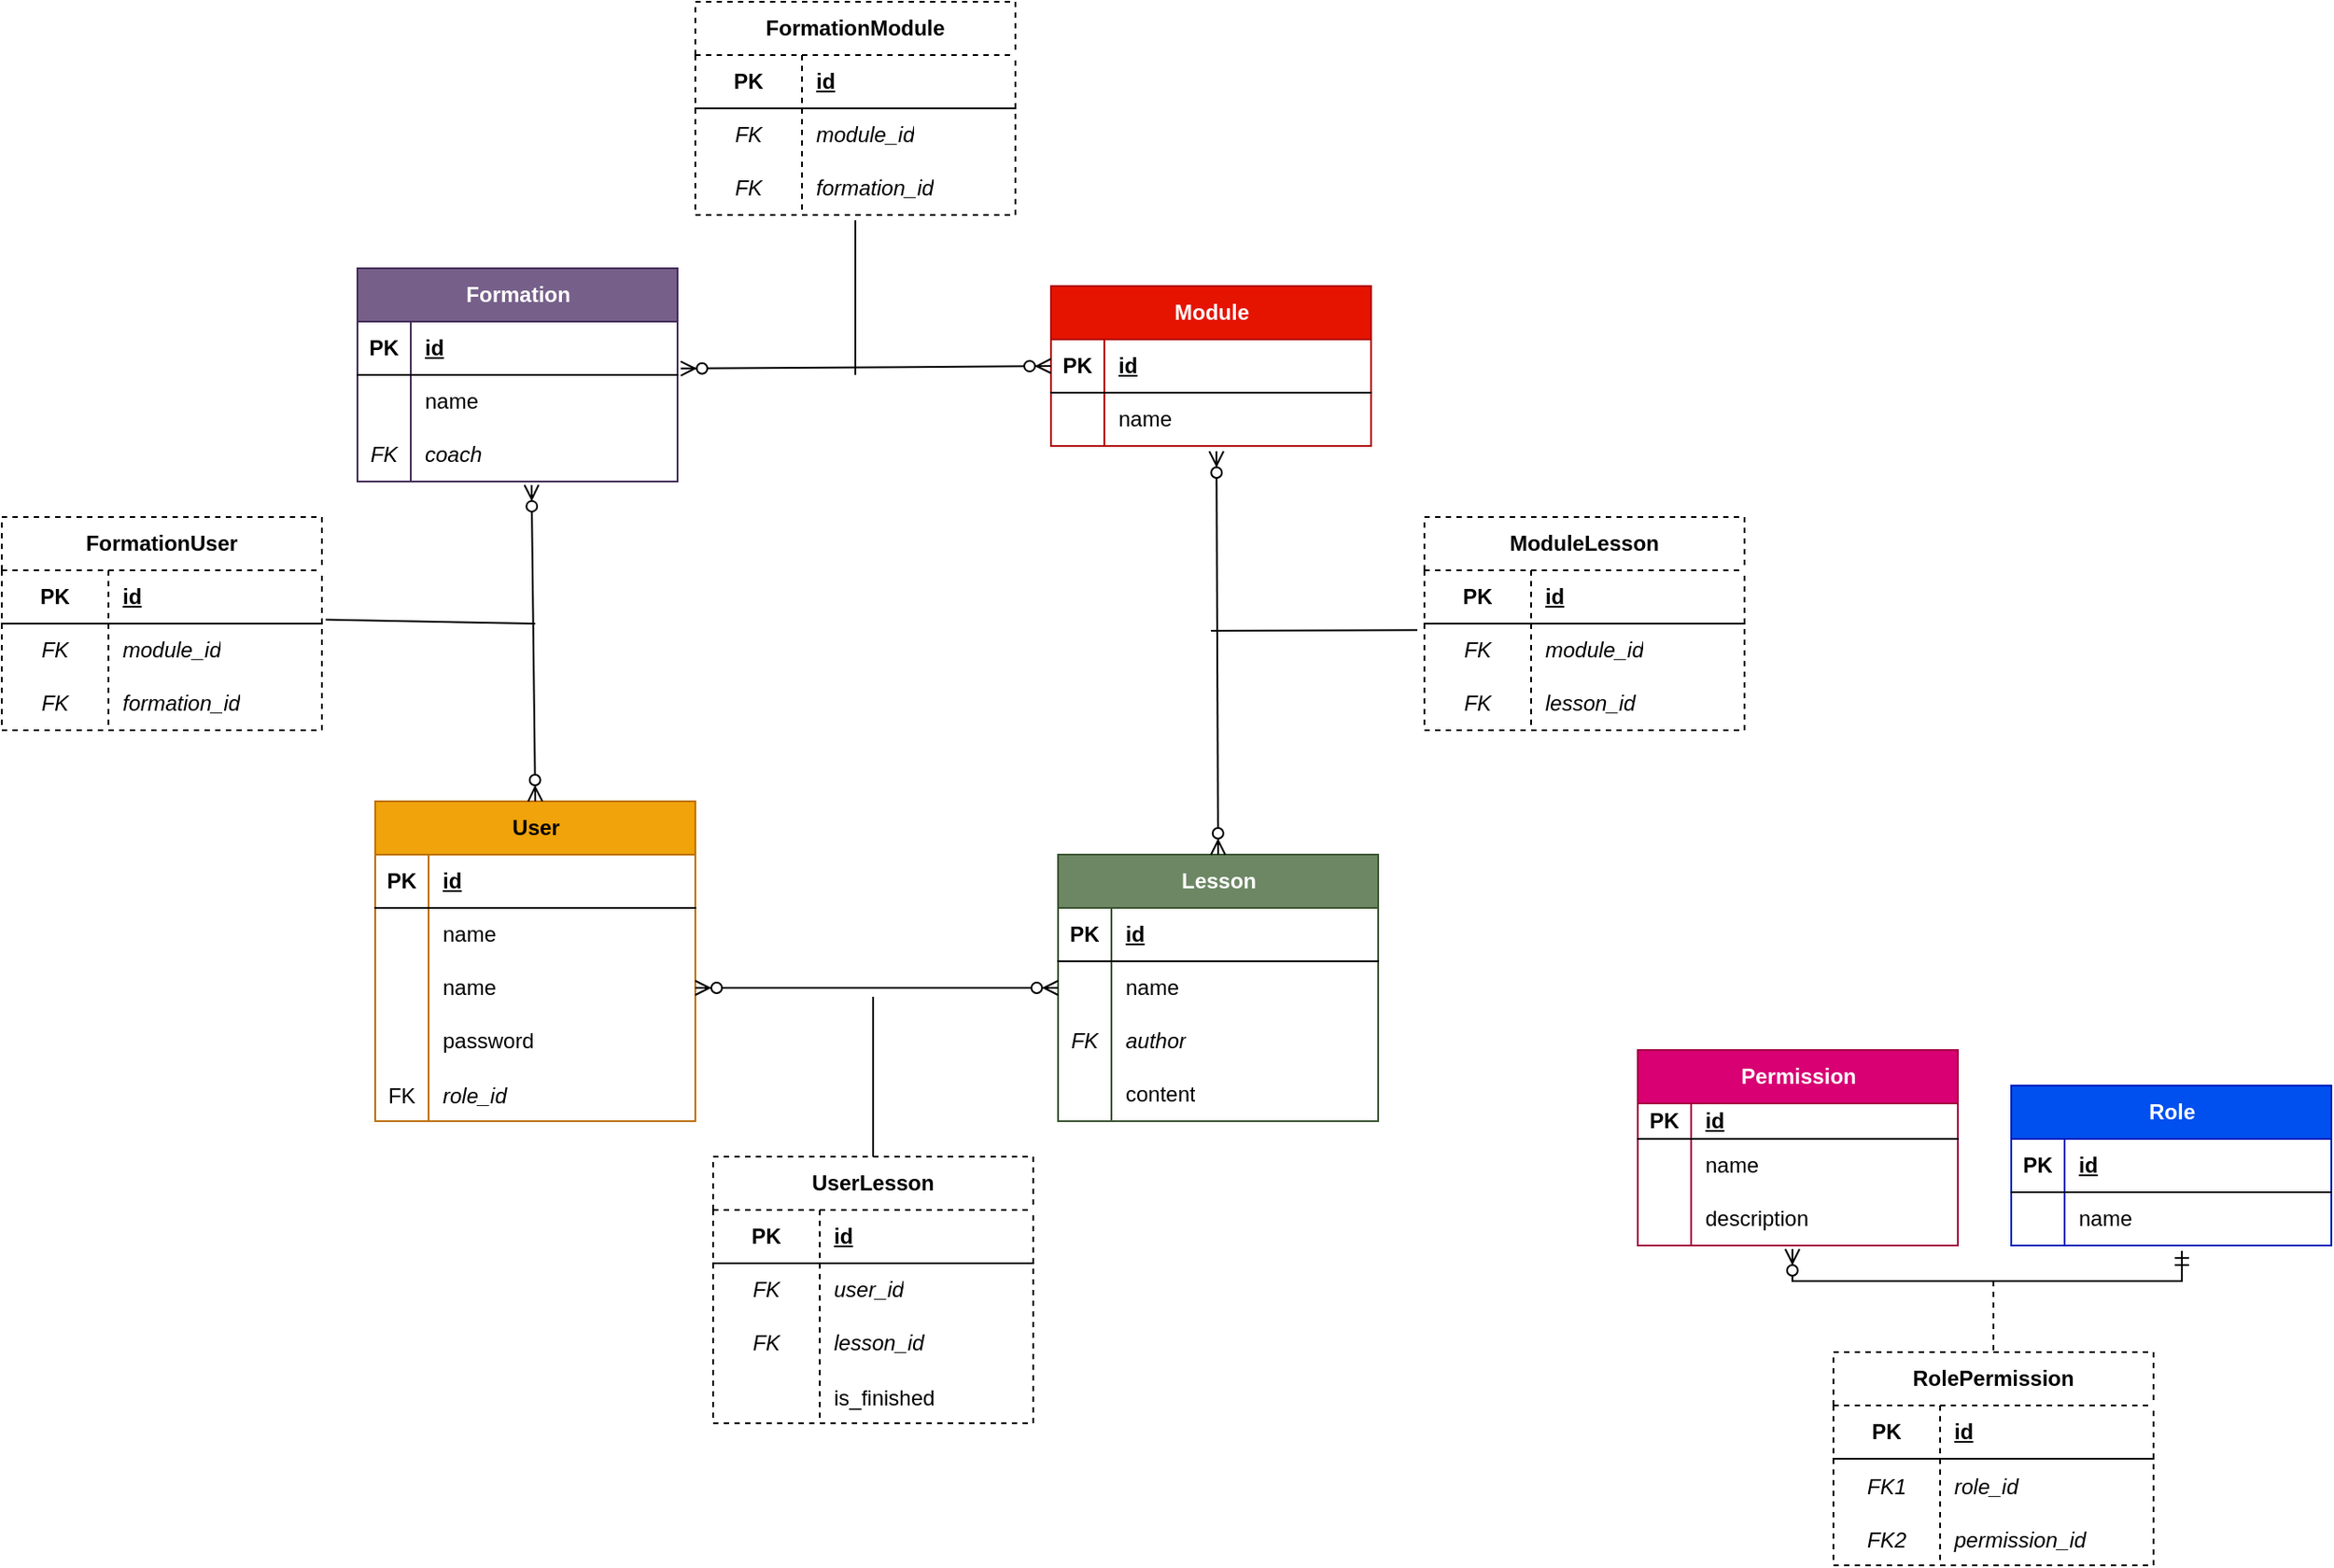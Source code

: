 <mxfile version="21.3.8" type="device">
  <diagram name="Page-1" id="-Mn5NI_oj-N9KPvQMoYc">
    <mxGraphModel dx="2084" dy="1815" grid="1" gridSize="10" guides="1" tooltips="1" connect="1" arrows="1" fold="1" page="1" pageScale="1" pageWidth="827" pageHeight="1169" math="0" shadow="0">
      <root>
        <mxCell id="0" />
        <mxCell id="1" parent="0" />
        <mxCell id="mLdJSYzuoMDJi5uCVays-27" value="Formation" style="shape=table;startSize=30;container=1;collapsible=1;childLayout=tableLayout;fixedRows=1;rowLines=0;fontStyle=1;align=center;resizeLast=1;html=1;labelBackgroundColor=none;fillColor=#76608a;strokeColor=#432D57;fontColor=#ffffff;" parent="1" vertex="1">
          <mxGeometry x="-160" y="-300" width="180" height="120" as="geometry" />
        </mxCell>
        <mxCell id="mLdJSYzuoMDJi5uCVays-28" value="" style="shape=tableRow;horizontal=0;startSize=0;swimlaneHead=0;swimlaneBody=0;fillColor=none;collapsible=0;dropTarget=0;points=[[0,0.5],[1,0.5]];portConstraint=eastwest;top=0;left=0;right=0;bottom=1;labelBackgroundColor=none;" parent="mLdJSYzuoMDJi5uCVays-27" vertex="1">
          <mxGeometry y="30" width="180" height="30" as="geometry" />
        </mxCell>
        <mxCell id="mLdJSYzuoMDJi5uCVays-29" value="PK" style="shape=partialRectangle;connectable=0;fillColor=none;top=0;left=0;bottom=0;right=0;fontStyle=1;overflow=hidden;whiteSpace=wrap;html=1;labelBackgroundColor=none;" parent="mLdJSYzuoMDJi5uCVays-28" vertex="1">
          <mxGeometry width="30" height="30" as="geometry">
            <mxRectangle width="30" height="30" as="alternateBounds" />
          </mxGeometry>
        </mxCell>
        <mxCell id="mLdJSYzuoMDJi5uCVays-30" value="id" style="shape=partialRectangle;connectable=0;fillColor=none;top=0;left=0;bottom=0;right=0;align=left;spacingLeft=6;fontStyle=5;overflow=hidden;whiteSpace=wrap;html=1;labelBackgroundColor=none;" parent="mLdJSYzuoMDJi5uCVays-28" vertex="1">
          <mxGeometry x="30" width="150" height="30" as="geometry">
            <mxRectangle width="150" height="30" as="alternateBounds" />
          </mxGeometry>
        </mxCell>
        <mxCell id="mLdJSYzuoMDJi5uCVays-31" value="" style="shape=tableRow;horizontal=0;startSize=0;swimlaneHead=0;swimlaneBody=0;fillColor=none;collapsible=0;dropTarget=0;points=[[0,0.5],[1,0.5]];portConstraint=eastwest;top=0;left=0;right=0;bottom=0;labelBackgroundColor=none;" parent="mLdJSYzuoMDJi5uCVays-27" vertex="1">
          <mxGeometry y="60" width="180" height="30" as="geometry" />
        </mxCell>
        <mxCell id="mLdJSYzuoMDJi5uCVays-32" value="" style="shape=partialRectangle;connectable=0;fillColor=none;top=0;left=0;bottom=0;right=0;editable=1;overflow=hidden;whiteSpace=wrap;html=1;labelBackgroundColor=none;" parent="mLdJSYzuoMDJi5uCVays-31" vertex="1">
          <mxGeometry width="30" height="30" as="geometry">
            <mxRectangle width="30" height="30" as="alternateBounds" />
          </mxGeometry>
        </mxCell>
        <mxCell id="mLdJSYzuoMDJi5uCVays-33" value="name" style="shape=partialRectangle;connectable=0;fillColor=none;top=0;left=0;bottom=0;right=0;align=left;spacingLeft=6;overflow=hidden;whiteSpace=wrap;html=1;labelBackgroundColor=none;" parent="mLdJSYzuoMDJi5uCVays-31" vertex="1">
          <mxGeometry x="30" width="150" height="30" as="geometry">
            <mxRectangle width="150" height="30" as="alternateBounds" />
          </mxGeometry>
        </mxCell>
        <mxCell id="mLdJSYzuoMDJi5uCVays-34" value="" style="shape=tableRow;horizontal=0;startSize=0;swimlaneHead=0;swimlaneBody=0;fillColor=none;collapsible=0;dropTarget=0;points=[[0,0.5],[1,0.5]];portConstraint=eastwest;top=0;left=0;right=0;bottom=0;labelBackgroundColor=none;" parent="mLdJSYzuoMDJi5uCVays-27" vertex="1">
          <mxGeometry y="90" width="180" height="30" as="geometry" />
        </mxCell>
        <mxCell id="mLdJSYzuoMDJi5uCVays-35" value="&lt;i&gt;FK&lt;/i&gt;" style="shape=partialRectangle;connectable=0;fillColor=none;top=0;left=0;bottom=0;right=0;editable=1;overflow=hidden;whiteSpace=wrap;html=1;labelBackgroundColor=none;" parent="mLdJSYzuoMDJi5uCVays-34" vertex="1">
          <mxGeometry width="30" height="30" as="geometry">
            <mxRectangle width="30" height="30" as="alternateBounds" />
          </mxGeometry>
        </mxCell>
        <mxCell id="mLdJSYzuoMDJi5uCVays-36" value="&lt;i&gt;coach&lt;/i&gt;" style="shape=partialRectangle;connectable=0;fillColor=none;top=0;left=0;bottom=0;right=0;align=left;spacingLeft=6;overflow=hidden;whiteSpace=wrap;html=1;labelBackgroundColor=none;" parent="mLdJSYzuoMDJi5uCVays-34" vertex="1">
          <mxGeometry x="30" width="150" height="30" as="geometry">
            <mxRectangle width="150" height="30" as="alternateBounds" />
          </mxGeometry>
        </mxCell>
        <mxCell id="mLdJSYzuoMDJi5uCVays-66" value="" style="shape=table;startSize=0;container=1;collapsible=1;childLayout=tableLayout;fixedRows=1;rowLines=0;fontStyle=0;align=center;resizeLast=1;strokeColor=none;fillColor=none;collapsible=0;whiteSpace=wrap;html=1;labelBackgroundColor=none;" parent="1" vertex="1">
          <mxGeometry x="100" y="270" width="180" height="30" as="geometry" />
        </mxCell>
        <mxCell id="mLdJSYzuoMDJi5uCVays-67" value="" style="shape=tableRow;horizontal=0;startSize=0;swimlaneHead=0;swimlaneBody=0;fillColor=none;collapsible=0;dropTarget=0;points=[[0,0.5],[1,0.5]];portConstraint=eastwest;top=0;left=0;right=0;bottom=0;labelBackgroundColor=none;" parent="mLdJSYzuoMDJi5uCVays-66" vertex="1">
          <mxGeometry width="180" height="30" as="geometry" />
        </mxCell>
        <mxCell id="mLdJSYzuoMDJi5uCVays-68" value="" style="shape=partialRectangle;connectable=0;fillColor=none;top=0;left=0;bottom=0;right=0;editable=1;overflow=hidden;labelBackgroundColor=none;" parent="mLdJSYzuoMDJi5uCVays-67" vertex="1">
          <mxGeometry width="30" height="30" as="geometry">
            <mxRectangle width="30" height="30" as="alternateBounds" />
          </mxGeometry>
        </mxCell>
        <mxCell id="mLdJSYzuoMDJi5uCVays-69" value="" style="shape=partialRectangle;connectable=0;fillColor=none;top=0;left=0;bottom=0;right=0;align=left;spacingLeft=6;overflow=hidden;labelBackgroundColor=none;" parent="mLdJSYzuoMDJi5uCVays-67" vertex="1">
          <mxGeometry x="30" width="150" height="30" as="geometry">
            <mxRectangle width="150" height="30" as="alternateBounds" />
          </mxGeometry>
        </mxCell>
        <mxCell id="mLdJSYzuoMDJi5uCVays-75" value="Module" style="shape=table;startSize=30;container=1;collapsible=1;childLayout=tableLayout;fixedRows=1;rowLines=0;fontStyle=1;align=center;resizeLast=1;html=1;labelBackgroundColor=none;fillColor=#e51400;strokeColor=#B20000;fontColor=#ffffff;" parent="1" vertex="1">
          <mxGeometry x="230" y="-290" width="180" height="90" as="geometry" />
        </mxCell>
        <mxCell id="mLdJSYzuoMDJi5uCVays-76" value="" style="shape=tableRow;horizontal=0;startSize=0;swimlaneHead=0;swimlaneBody=0;fillColor=none;collapsible=0;dropTarget=0;points=[[0,0.5],[1,0.5]];portConstraint=eastwest;top=0;left=0;right=0;bottom=1;labelBackgroundColor=none;" parent="mLdJSYzuoMDJi5uCVays-75" vertex="1">
          <mxGeometry y="30" width="180" height="30" as="geometry" />
        </mxCell>
        <mxCell id="mLdJSYzuoMDJi5uCVays-77" value="PK" style="shape=partialRectangle;connectable=0;fillColor=none;top=0;left=0;bottom=0;right=0;fontStyle=1;overflow=hidden;whiteSpace=wrap;html=1;labelBackgroundColor=none;" parent="mLdJSYzuoMDJi5uCVays-76" vertex="1">
          <mxGeometry width="30" height="30" as="geometry">
            <mxRectangle width="30" height="30" as="alternateBounds" />
          </mxGeometry>
        </mxCell>
        <mxCell id="mLdJSYzuoMDJi5uCVays-78" value="id" style="shape=partialRectangle;connectable=0;fillColor=none;top=0;left=0;bottom=0;right=0;align=left;spacingLeft=6;fontStyle=5;overflow=hidden;whiteSpace=wrap;html=1;labelBackgroundColor=none;" parent="mLdJSYzuoMDJi5uCVays-76" vertex="1">
          <mxGeometry x="30" width="150" height="30" as="geometry">
            <mxRectangle width="150" height="30" as="alternateBounds" />
          </mxGeometry>
        </mxCell>
        <mxCell id="mLdJSYzuoMDJi5uCVays-79" value="" style="shape=tableRow;horizontal=0;startSize=0;swimlaneHead=0;swimlaneBody=0;fillColor=none;collapsible=0;dropTarget=0;points=[[0,0.5],[1,0.5]];portConstraint=eastwest;top=0;left=0;right=0;bottom=0;labelBackgroundColor=none;" parent="mLdJSYzuoMDJi5uCVays-75" vertex="1">
          <mxGeometry y="60" width="180" height="30" as="geometry" />
        </mxCell>
        <mxCell id="mLdJSYzuoMDJi5uCVays-80" value="" style="shape=partialRectangle;connectable=0;fillColor=none;top=0;left=0;bottom=0;right=0;editable=1;overflow=hidden;whiteSpace=wrap;html=1;labelBackgroundColor=none;" parent="mLdJSYzuoMDJi5uCVays-79" vertex="1">
          <mxGeometry width="30" height="30" as="geometry">
            <mxRectangle width="30" height="30" as="alternateBounds" />
          </mxGeometry>
        </mxCell>
        <mxCell id="mLdJSYzuoMDJi5uCVays-81" value="name" style="shape=partialRectangle;connectable=0;fillColor=none;top=0;left=0;bottom=0;right=0;align=left;spacingLeft=6;overflow=hidden;whiteSpace=wrap;html=1;labelBackgroundColor=none;" parent="mLdJSYzuoMDJi5uCVays-79" vertex="1">
          <mxGeometry x="30" width="150" height="30" as="geometry">
            <mxRectangle width="150" height="30" as="alternateBounds" />
          </mxGeometry>
        </mxCell>
        <mxCell id="mLdJSYzuoMDJi5uCVays-88" value="Lesson" style="shape=table;startSize=30;container=1;collapsible=1;childLayout=tableLayout;fixedRows=1;rowLines=0;fontStyle=1;align=center;resizeLast=1;html=1;labelBackgroundColor=none;fillColor=#6d8764;strokeColor=#3A5431;fontColor=#ffffff;" parent="1" vertex="1">
          <mxGeometry x="234" y="30" width="180" height="150" as="geometry" />
        </mxCell>
        <mxCell id="mLdJSYzuoMDJi5uCVays-89" value="" style="shape=tableRow;horizontal=0;startSize=0;swimlaneHead=0;swimlaneBody=0;fillColor=none;collapsible=0;dropTarget=0;points=[[0,0.5],[1,0.5]];portConstraint=eastwest;top=0;left=0;right=0;bottom=1;labelBackgroundColor=none;" parent="mLdJSYzuoMDJi5uCVays-88" vertex="1">
          <mxGeometry y="30" width="180" height="30" as="geometry" />
        </mxCell>
        <mxCell id="mLdJSYzuoMDJi5uCVays-90" value="PK" style="shape=partialRectangle;connectable=0;fillColor=none;top=0;left=0;bottom=0;right=0;fontStyle=1;overflow=hidden;whiteSpace=wrap;html=1;labelBackgroundColor=none;" parent="mLdJSYzuoMDJi5uCVays-89" vertex="1">
          <mxGeometry width="30" height="30" as="geometry">
            <mxRectangle width="30" height="30" as="alternateBounds" />
          </mxGeometry>
        </mxCell>
        <mxCell id="mLdJSYzuoMDJi5uCVays-91" value="id" style="shape=partialRectangle;connectable=0;fillColor=none;top=0;left=0;bottom=0;right=0;align=left;spacingLeft=6;fontStyle=5;overflow=hidden;whiteSpace=wrap;html=1;labelBackgroundColor=none;" parent="mLdJSYzuoMDJi5uCVays-89" vertex="1">
          <mxGeometry x="30" width="150" height="30" as="geometry">
            <mxRectangle width="150" height="30" as="alternateBounds" />
          </mxGeometry>
        </mxCell>
        <mxCell id="mLdJSYzuoMDJi5uCVays-92" value="" style="shape=tableRow;horizontal=0;startSize=0;swimlaneHead=0;swimlaneBody=0;fillColor=none;collapsible=0;dropTarget=0;points=[[0,0.5],[1,0.5]];portConstraint=eastwest;top=0;left=0;right=0;bottom=0;labelBackgroundColor=none;" parent="mLdJSYzuoMDJi5uCVays-88" vertex="1">
          <mxGeometry y="60" width="180" height="30" as="geometry" />
        </mxCell>
        <mxCell id="mLdJSYzuoMDJi5uCVays-93" value="" style="shape=partialRectangle;connectable=0;fillColor=none;top=0;left=0;bottom=0;right=0;editable=1;overflow=hidden;whiteSpace=wrap;html=1;labelBackgroundColor=none;" parent="mLdJSYzuoMDJi5uCVays-92" vertex="1">
          <mxGeometry width="30" height="30" as="geometry">
            <mxRectangle width="30" height="30" as="alternateBounds" />
          </mxGeometry>
        </mxCell>
        <mxCell id="mLdJSYzuoMDJi5uCVays-94" value="name" style="shape=partialRectangle;connectable=0;fillColor=none;top=0;left=0;bottom=0;right=0;align=left;spacingLeft=6;overflow=hidden;whiteSpace=wrap;html=1;labelBackgroundColor=none;" parent="mLdJSYzuoMDJi5uCVays-92" vertex="1">
          <mxGeometry x="30" width="150" height="30" as="geometry">
            <mxRectangle width="150" height="30" as="alternateBounds" />
          </mxGeometry>
        </mxCell>
        <mxCell id="mLdJSYzuoMDJi5uCVays-95" value="" style="shape=tableRow;horizontal=0;startSize=0;swimlaneHead=0;swimlaneBody=0;fillColor=none;collapsible=0;dropTarget=0;points=[[0,0.5],[1,0.5]];portConstraint=eastwest;top=0;left=0;right=0;bottom=0;labelBackgroundColor=none;" parent="mLdJSYzuoMDJi5uCVays-88" vertex="1">
          <mxGeometry y="90" width="180" height="30" as="geometry" />
        </mxCell>
        <mxCell id="mLdJSYzuoMDJi5uCVays-96" value="&lt;i&gt;FK&lt;/i&gt;" style="shape=partialRectangle;connectable=0;fillColor=none;top=0;left=0;bottom=0;right=0;editable=1;overflow=hidden;whiteSpace=wrap;html=1;labelBackgroundColor=none;" parent="mLdJSYzuoMDJi5uCVays-95" vertex="1">
          <mxGeometry width="30" height="30" as="geometry">
            <mxRectangle width="30" height="30" as="alternateBounds" />
          </mxGeometry>
        </mxCell>
        <mxCell id="mLdJSYzuoMDJi5uCVays-97" value="&lt;i&gt;author&lt;/i&gt;" style="shape=partialRectangle;connectable=0;fillColor=none;top=0;left=0;bottom=0;right=0;align=left;spacingLeft=6;overflow=hidden;whiteSpace=wrap;html=1;labelBackgroundColor=none;" parent="mLdJSYzuoMDJi5uCVays-95" vertex="1">
          <mxGeometry x="30" width="150" height="30" as="geometry">
            <mxRectangle width="150" height="30" as="alternateBounds" />
          </mxGeometry>
        </mxCell>
        <mxCell id="mLdJSYzuoMDJi5uCVays-98" value="" style="shape=tableRow;horizontal=0;startSize=0;swimlaneHead=0;swimlaneBody=0;fillColor=none;collapsible=0;dropTarget=0;points=[[0,0.5],[1,0.5]];portConstraint=eastwest;top=0;left=0;right=0;bottom=0;labelBackgroundColor=none;" parent="mLdJSYzuoMDJi5uCVays-88" vertex="1">
          <mxGeometry y="120" width="180" height="30" as="geometry" />
        </mxCell>
        <mxCell id="mLdJSYzuoMDJi5uCVays-99" value="" style="shape=partialRectangle;connectable=0;fillColor=none;top=0;left=0;bottom=0;right=0;editable=1;overflow=hidden;whiteSpace=wrap;html=1;labelBackgroundColor=none;" parent="mLdJSYzuoMDJi5uCVays-98" vertex="1">
          <mxGeometry width="30" height="30" as="geometry">
            <mxRectangle width="30" height="30" as="alternateBounds" />
          </mxGeometry>
        </mxCell>
        <mxCell id="mLdJSYzuoMDJi5uCVays-100" value="content" style="shape=partialRectangle;connectable=0;fillColor=none;top=0;left=0;bottom=0;right=0;align=left;spacingLeft=6;overflow=hidden;whiteSpace=wrap;html=1;labelBackgroundColor=none;" parent="mLdJSYzuoMDJi5uCVays-98" vertex="1">
          <mxGeometry x="30" width="150" height="30" as="geometry">
            <mxRectangle width="150" height="30" as="alternateBounds" />
          </mxGeometry>
        </mxCell>
        <mxCell id="mLdJSYzuoMDJi5uCVays-101" value="User" style="shape=table;startSize=30;container=1;collapsible=1;childLayout=tableLayout;fixedRows=1;rowLines=0;fontStyle=1;align=center;resizeLast=1;html=1;labelBackgroundColor=none;fillColor=#f0a30a;fontColor=#000000;strokeColor=#BD7000;" parent="1" vertex="1">
          <mxGeometry x="-150" width="180" height="180" as="geometry" />
        </mxCell>
        <mxCell id="mLdJSYzuoMDJi5uCVays-102" value="" style="shape=tableRow;horizontal=0;startSize=0;swimlaneHead=0;swimlaneBody=0;fillColor=none;collapsible=0;dropTarget=0;points=[[0,0.5],[1,0.5]];portConstraint=eastwest;top=0;left=0;right=0;bottom=1;labelBackgroundColor=none;" parent="mLdJSYzuoMDJi5uCVays-101" vertex="1">
          <mxGeometry y="30" width="180" height="30" as="geometry" />
        </mxCell>
        <mxCell id="mLdJSYzuoMDJi5uCVays-103" value="PK" style="shape=partialRectangle;connectable=0;fillColor=none;top=0;left=0;bottom=0;right=0;fontStyle=1;overflow=hidden;whiteSpace=wrap;html=1;labelBackgroundColor=none;" parent="mLdJSYzuoMDJi5uCVays-102" vertex="1">
          <mxGeometry width="30" height="30" as="geometry">
            <mxRectangle width="30" height="30" as="alternateBounds" />
          </mxGeometry>
        </mxCell>
        <mxCell id="mLdJSYzuoMDJi5uCVays-104" value="id" style="shape=partialRectangle;connectable=0;fillColor=none;top=0;left=0;bottom=0;right=0;align=left;spacingLeft=6;fontStyle=5;overflow=hidden;whiteSpace=wrap;html=1;labelBackgroundColor=none;" parent="mLdJSYzuoMDJi5uCVays-102" vertex="1">
          <mxGeometry x="30" width="150" height="30" as="geometry">
            <mxRectangle width="150" height="30" as="alternateBounds" />
          </mxGeometry>
        </mxCell>
        <mxCell id="mLdJSYzuoMDJi5uCVays-213" value="" style="shape=tableRow;horizontal=0;startSize=0;swimlaneHead=0;swimlaneBody=0;fillColor=none;collapsible=0;dropTarget=0;points=[[0,0.5],[1,0.5]];portConstraint=eastwest;top=0;left=0;right=0;bottom=0;labelBackgroundColor=none;" parent="mLdJSYzuoMDJi5uCVays-101" vertex="1">
          <mxGeometry y="60" width="180" height="30" as="geometry" />
        </mxCell>
        <mxCell id="mLdJSYzuoMDJi5uCVays-214" value="" style="shape=partialRectangle;connectable=0;fillColor=none;top=0;left=0;bottom=0;right=0;editable=1;overflow=hidden;whiteSpace=wrap;html=1;labelBackgroundColor=none;" parent="mLdJSYzuoMDJi5uCVays-213" vertex="1">
          <mxGeometry width="30" height="30" as="geometry">
            <mxRectangle width="30" height="30" as="alternateBounds" />
          </mxGeometry>
        </mxCell>
        <mxCell id="mLdJSYzuoMDJi5uCVays-215" value="name" style="shape=partialRectangle;connectable=0;fillColor=none;top=0;left=0;bottom=0;right=0;align=left;spacingLeft=6;overflow=hidden;whiteSpace=wrap;html=1;labelBackgroundColor=none;" parent="mLdJSYzuoMDJi5uCVays-213" vertex="1">
          <mxGeometry x="30" width="150" height="30" as="geometry">
            <mxRectangle width="150" height="30" as="alternateBounds" />
          </mxGeometry>
        </mxCell>
        <mxCell id="mLdJSYzuoMDJi5uCVays-105" value="" style="shape=tableRow;horizontal=0;startSize=0;swimlaneHead=0;swimlaneBody=0;fillColor=none;collapsible=0;dropTarget=0;points=[[0,0.5],[1,0.5]];portConstraint=eastwest;top=0;left=0;right=0;bottom=0;labelBackgroundColor=none;" parent="mLdJSYzuoMDJi5uCVays-101" vertex="1">
          <mxGeometry y="90" width="180" height="30" as="geometry" />
        </mxCell>
        <mxCell id="mLdJSYzuoMDJi5uCVays-106" value="" style="shape=partialRectangle;connectable=0;fillColor=none;top=0;left=0;bottom=0;right=0;editable=1;overflow=hidden;whiteSpace=wrap;html=1;labelBackgroundColor=none;" parent="mLdJSYzuoMDJi5uCVays-105" vertex="1">
          <mxGeometry width="30" height="30" as="geometry">
            <mxRectangle width="30" height="30" as="alternateBounds" />
          </mxGeometry>
        </mxCell>
        <mxCell id="mLdJSYzuoMDJi5uCVays-107" value="name" style="shape=partialRectangle;connectable=0;fillColor=none;top=0;left=0;bottom=0;right=0;align=left;spacingLeft=6;overflow=hidden;whiteSpace=wrap;html=1;labelBackgroundColor=none;" parent="mLdJSYzuoMDJi5uCVays-105" vertex="1">
          <mxGeometry x="30" width="150" height="30" as="geometry">
            <mxRectangle width="150" height="30" as="alternateBounds" />
          </mxGeometry>
        </mxCell>
        <mxCell id="mLdJSYzuoMDJi5uCVays-108" value="" style="shape=tableRow;horizontal=0;startSize=0;swimlaneHead=0;swimlaneBody=0;fillColor=none;collapsible=0;dropTarget=0;points=[[0,0.5],[1,0.5]];portConstraint=eastwest;top=0;left=0;right=0;bottom=0;labelBackgroundColor=none;" parent="mLdJSYzuoMDJi5uCVays-101" vertex="1">
          <mxGeometry y="120" width="180" height="30" as="geometry" />
        </mxCell>
        <mxCell id="mLdJSYzuoMDJi5uCVays-109" value="" style="shape=partialRectangle;connectable=0;fillColor=none;top=0;left=0;bottom=0;right=0;editable=1;overflow=hidden;whiteSpace=wrap;html=1;labelBackgroundColor=none;" parent="mLdJSYzuoMDJi5uCVays-108" vertex="1">
          <mxGeometry width="30" height="30" as="geometry">
            <mxRectangle width="30" height="30" as="alternateBounds" />
          </mxGeometry>
        </mxCell>
        <mxCell id="mLdJSYzuoMDJi5uCVays-110" value="password" style="shape=partialRectangle;connectable=0;fillColor=none;top=0;left=0;bottom=0;right=0;align=left;spacingLeft=6;overflow=hidden;whiteSpace=wrap;html=1;labelBackgroundColor=none;" parent="mLdJSYzuoMDJi5uCVays-108" vertex="1">
          <mxGeometry x="30" width="150" height="30" as="geometry">
            <mxRectangle width="150" height="30" as="alternateBounds" />
          </mxGeometry>
        </mxCell>
        <mxCell id="mLdJSYzuoMDJi5uCVays-114" value="" style="shape=tableRow;horizontal=0;startSize=0;swimlaneHead=0;swimlaneBody=0;fillColor=none;collapsible=0;dropTarget=0;points=[[0,0.5],[1,0.5]];portConstraint=eastwest;top=0;left=0;right=0;bottom=0;labelBackgroundColor=none;" parent="mLdJSYzuoMDJi5uCVays-101" vertex="1">
          <mxGeometry y="150" width="180" height="30" as="geometry" />
        </mxCell>
        <mxCell id="mLdJSYzuoMDJi5uCVays-115" value="FK" style="shape=partialRectangle;connectable=0;fillColor=none;top=0;left=0;bottom=0;right=0;editable=1;overflow=hidden;labelBackgroundColor=none;" parent="mLdJSYzuoMDJi5uCVays-114" vertex="1">
          <mxGeometry width="30" height="30" as="geometry">
            <mxRectangle width="30" height="30" as="alternateBounds" />
          </mxGeometry>
        </mxCell>
        <mxCell id="mLdJSYzuoMDJi5uCVays-116" value="role_id" style="shape=partialRectangle;connectable=0;fillColor=none;top=0;left=0;bottom=0;right=0;align=left;spacingLeft=6;overflow=hidden;fontStyle=2;labelBackgroundColor=none;" parent="mLdJSYzuoMDJi5uCVays-114" vertex="1">
          <mxGeometry x="30" width="150" height="30" as="geometry">
            <mxRectangle width="150" height="30" as="alternateBounds" />
          </mxGeometry>
        </mxCell>
        <mxCell id="_T42qyq0EAZV9GLCf-Pj-48" value="FormationModule" style="shape=table;startSize=30;container=1;collapsible=1;childLayout=tableLayout;fixedRows=1;rowLines=0;fontStyle=1;align=center;resizeLast=1;html=1;whiteSpace=wrap;dashed=1;" parent="1" vertex="1">
          <mxGeometry x="30" y="-450" width="180" height="120" as="geometry" />
        </mxCell>
        <mxCell id="_T42qyq0EAZV9GLCf-Pj-52" value="" style="shape=tableRow;horizontal=0;startSize=0;swimlaneHead=0;swimlaneBody=0;fillColor=none;collapsible=0;dropTarget=0;points=[[0,0.5],[1,0.5]];portConstraint=eastwest;top=0;left=0;right=0;bottom=1;html=1;" parent="_T42qyq0EAZV9GLCf-Pj-48" vertex="1">
          <mxGeometry y="30" width="180" height="30" as="geometry" />
        </mxCell>
        <mxCell id="_T42qyq0EAZV9GLCf-Pj-53" value="PK" style="shape=partialRectangle;connectable=0;fillColor=none;top=0;left=0;bottom=0;right=0;fontStyle=1;overflow=hidden;html=1;whiteSpace=wrap;" parent="_T42qyq0EAZV9GLCf-Pj-52" vertex="1">
          <mxGeometry width="60" height="30" as="geometry">
            <mxRectangle width="60" height="30" as="alternateBounds" />
          </mxGeometry>
        </mxCell>
        <mxCell id="_T42qyq0EAZV9GLCf-Pj-54" value="id" style="shape=partialRectangle;connectable=0;fillColor=none;top=0;left=0;bottom=0;right=0;align=left;spacingLeft=6;fontStyle=5;overflow=hidden;html=1;whiteSpace=wrap;" parent="_T42qyq0EAZV9GLCf-Pj-52" vertex="1">
          <mxGeometry x="60" width="120" height="30" as="geometry">
            <mxRectangle width="120" height="30" as="alternateBounds" />
          </mxGeometry>
        </mxCell>
        <mxCell id="_T42qyq0EAZV9GLCf-Pj-55" value="" style="shape=tableRow;horizontal=0;startSize=0;swimlaneHead=0;swimlaneBody=0;fillColor=none;collapsible=0;dropTarget=0;points=[[0,0.5],[1,0.5]];portConstraint=eastwest;top=0;left=0;right=0;bottom=0;html=1;" parent="_T42qyq0EAZV9GLCf-Pj-48" vertex="1">
          <mxGeometry y="60" width="180" height="30" as="geometry" />
        </mxCell>
        <mxCell id="_T42qyq0EAZV9GLCf-Pj-56" value="&lt;i&gt;FK&lt;/i&gt;" style="shape=partialRectangle;connectable=0;fillColor=none;top=0;left=0;bottom=0;right=0;editable=1;overflow=hidden;html=1;whiteSpace=wrap;" parent="_T42qyq0EAZV9GLCf-Pj-55" vertex="1">
          <mxGeometry width="60" height="30" as="geometry">
            <mxRectangle width="60" height="30" as="alternateBounds" />
          </mxGeometry>
        </mxCell>
        <mxCell id="_T42qyq0EAZV9GLCf-Pj-57" value="&lt;i&gt;module_id&lt;/i&gt;" style="shape=partialRectangle;connectable=0;fillColor=none;top=0;left=0;bottom=0;right=0;align=left;spacingLeft=6;overflow=hidden;html=1;whiteSpace=wrap;" parent="_T42qyq0EAZV9GLCf-Pj-55" vertex="1">
          <mxGeometry x="60" width="120" height="30" as="geometry">
            <mxRectangle width="120" height="30" as="alternateBounds" />
          </mxGeometry>
        </mxCell>
        <mxCell id="_T42qyq0EAZV9GLCf-Pj-58" value="" style="shape=tableRow;horizontal=0;startSize=0;swimlaneHead=0;swimlaneBody=0;fillColor=none;collapsible=0;dropTarget=0;points=[[0,0.5],[1,0.5]];portConstraint=eastwest;top=0;left=0;right=0;bottom=0;html=1;" parent="_T42qyq0EAZV9GLCf-Pj-48" vertex="1">
          <mxGeometry y="90" width="180" height="30" as="geometry" />
        </mxCell>
        <mxCell id="_T42qyq0EAZV9GLCf-Pj-59" value="&lt;i&gt;FK&lt;/i&gt;" style="shape=partialRectangle;connectable=0;fillColor=none;top=0;left=0;bottom=0;right=0;editable=1;overflow=hidden;html=1;whiteSpace=wrap;" parent="_T42qyq0EAZV9GLCf-Pj-58" vertex="1">
          <mxGeometry width="60" height="30" as="geometry">
            <mxRectangle width="60" height="30" as="alternateBounds" />
          </mxGeometry>
        </mxCell>
        <mxCell id="_T42qyq0EAZV9GLCf-Pj-60" value="&lt;i&gt;formation_id&lt;/i&gt;" style="shape=partialRectangle;connectable=0;fillColor=none;top=0;left=0;bottom=0;right=0;align=left;spacingLeft=6;overflow=hidden;html=1;whiteSpace=wrap;" parent="_T42qyq0EAZV9GLCf-Pj-58" vertex="1">
          <mxGeometry x="60" width="120" height="30" as="geometry">
            <mxRectangle width="120" height="30" as="alternateBounds" />
          </mxGeometry>
        </mxCell>
        <mxCell id="_T42qyq0EAZV9GLCf-Pj-61" value="" style="endArrow=none;html=1;rounded=0;exitX=0.5;exitY=1.1;exitDx=0;exitDy=0;exitPerimeter=0;" parent="1" source="_T42qyq0EAZV9GLCf-Pj-58" edge="1">
          <mxGeometry relative="1" as="geometry">
            <mxPoint x="150" y="-220" as="sourcePoint" />
            <mxPoint x="120" y="-240" as="targetPoint" />
          </mxGeometry>
        </mxCell>
        <mxCell id="_T42qyq0EAZV9GLCf-Pj-62" value="" style="fontSize=12;html=1;endArrow=ERzeroToMany;endFill=1;startArrow=ERzeroToMany;rounded=0;entryX=0;entryY=0.5;entryDx=0;entryDy=0;exitX=1.01;exitY=0.881;exitDx=0;exitDy=0;exitPerimeter=0;" parent="1" source="mLdJSYzuoMDJi5uCVays-28" target="mLdJSYzuoMDJi5uCVays-76" edge="1">
          <mxGeometry width="100" height="100" relative="1" as="geometry">
            <mxPoint x="-40" y="-10" as="sourcePoint" />
            <mxPoint x="-20" y="-140" as="targetPoint" />
          </mxGeometry>
        </mxCell>
        <mxCell id="_T42qyq0EAZV9GLCf-Pj-63" value="" style="fontSize=12;html=1;endArrow=ERzeroToMany;endFill=1;startArrow=ERzeroToMany;rounded=0;entryX=0.5;entryY=0;entryDx=0;entryDy=0;exitX=0.517;exitY=1.1;exitDx=0;exitDy=0;exitPerimeter=0;" parent="1" source="mLdJSYzuoMDJi5uCVays-79" target="mLdJSYzuoMDJi5uCVays-88" edge="1">
          <mxGeometry width="100" height="100" relative="1" as="geometry">
            <mxPoint x="200" y="-70" as="sourcePoint" />
            <mxPoint x="300" y="-170" as="targetPoint" />
          </mxGeometry>
        </mxCell>
        <mxCell id="_T42qyq0EAZV9GLCf-Pj-64" value="" style="endArrow=none;html=1;rounded=0;entryX=-0.022;entryY=0.119;entryDx=0;entryDy=0;entryPerimeter=0;" parent="1" target="_T42qyq0EAZV9GLCf-Pj-69" edge="1">
          <mxGeometry relative="1" as="geometry">
            <mxPoint x="320" y="-96" as="sourcePoint" />
            <mxPoint x="200" y="-130" as="targetPoint" />
          </mxGeometry>
        </mxCell>
        <mxCell id="_T42qyq0EAZV9GLCf-Pj-65" value="ModuleLesson" style="shape=table;startSize=30;container=1;collapsible=1;childLayout=tableLayout;fixedRows=1;rowLines=0;fontStyle=1;align=center;resizeLast=1;html=1;whiteSpace=wrap;dashed=1;" parent="1" vertex="1">
          <mxGeometry x="440" y="-160" width="180" height="120" as="geometry" />
        </mxCell>
        <mxCell id="_T42qyq0EAZV9GLCf-Pj-66" value="" style="shape=tableRow;horizontal=0;startSize=0;swimlaneHead=0;swimlaneBody=0;fillColor=none;collapsible=0;dropTarget=0;points=[[0,0.5],[1,0.5]];portConstraint=eastwest;top=0;left=0;right=0;bottom=1;html=1;" parent="_T42qyq0EAZV9GLCf-Pj-65" vertex="1">
          <mxGeometry y="30" width="180" height="30" as="geometry" />
        </mxCell>
        <mxCell id="_T42qyq0EAZV9GLCf-Pj-67" value="PK" style="shape=partialRectangle;connectable=0;fillColor=none;top=0;left=0;bottom=0;right=0;fontStyle=1;overflow=hidden;html=1;whiteSpace=wrap;" parent="_T42qyq0EAZV9GLCf-Pj-66" vertex="1">
          <mxGeometry width="60" height="30" as="geometry">
            <mxRectangle width="60" height="30" as="alternateBounds" />
          </mxGeometry>
        </mxCell>
        <mxCell id="_T42qyq0EAZV9GLCf-Pj-68" value="id" style="shape=partialRectangle;connectable=0;fillColor=none;top=0;left=0;bottom=0;right=0;align=left;spacingLeft=6;fontStyle=5;overflow=hidden;html=1;whiteSpace=wrap;" parent="_T42qyq0EAZV9GLCf-Pj-66" vertex="1">
          <mxGeometry x="60" width="120" height="30" as="geometry">
            <mxRectangle width="120" height="30" as="alternateBounds" />
          </mxGeometry>
        </mxCell>
        <mxCell id="_T42qyq0EAZV9GLCf-Pj-69" value="" style="shape=tableRow;horizontal=0;startSize=0;swimlaneHead=0;swimlaneBody=0;fillColor=none;collapsible=0;dropTarget=0;points=[[0,0.5],[1,0.5]];portConstraint=eastwest;top=0;left=0;right=0;bottom=0;html=1;" parent="_T42qyq0EAZV9GLCf-Pj-65" vertex="1">
          <mxGeometry y="60" width="180" height="30" as="geometry" />
        </mxCell>
        <mxCell id="_T42qyq0EAZV9GLCf-Pj-70" value="&lt;i&gt;FK&lt;/i&gt;" style="shape=partialRectangle;connectable=0;fillColor=none;top=0;left=0;bottom=0;right=0;editable=1;overflow=hidden;html=1;whiteSpace=wrap;" parent="_T42qyq0EAZV9GLCf-Pj-69" vertex="1">
          <mxGeometry width="60" height="30" as="geometry">
            <mxRectangle width="60" height="30" as="alternateBounds" />
          </mxGeometry>
        </mxCell>
        <mxCell id="_T42qyq0EAZV9GLCf-Pj-71" value="&lt;i&gt;module_id&lt;/i&gt;" style="shape=partialRectangle;connectable=0;fillColor=none;top=0;left=0;bottom=0;right=0;align=left;spacingLeft=6;overflow=hidden;html=1;whiteSpace=wrap;" parent="_T42qyq0EAZV9GLCf-Pj-69" vertex="1">
          <mxGeometry x="60" width="120" height="30" as="geometry">
            <mxRectangle width="120" height="30" as="alternateBounds" />
          </mxGeometry>
        </mxCell>
        <mxCell id="_T42qyq0EAZV9GLCf-Pj-72" value="" style="shape=tableRow;horizontal=0;startSize=0;swimlaneHead=0;swimlaneBody=0;fillColor=none;collapsible=0;dropTarget=0;points=[[0,0.5],[1,0.5]];portConstraint=eastwest;top=0;left=0;right=0;bottom=0;html=1;" parent="_T42qyq0EAZV9GLCf-Pj-65" vertex="1">
          <mxGeometry y="90" width="180" height="30" as="geometry" />
        </mxCell>
        <mxCell id="_T42qyq0EAZV9GLCf-Pj-73" value="&lt;i&gt;FK&lt;/i&gt;" style="shape=partialRectangle;connectable=0;fillColor=none;top=0;left=0;bottom=0;right=0;editable=1;overflow=hidden;html=1;whiteSpace=wrap;" parent="_T42qyq0EAZV9GLCf-Pj-72" vertex="1">
          <mxGeometry width="60" height="30" as="geometry">
            <mxRectangle width="60" height="30" as="alternateBounds" />
          </mxGeometry>
        </mxCell>
        <mxCell id="_T42qyq0EAZV9GLCf-Pj-74" value="&lt;i&gt;lesson_id&lt;/i&gt;" style="shape=partialRectangle;connectable=0;fillColor=none;top=0;left=0;bottom=0;right=0;align=left;spacingLeft=6;overflow=hidden;html=1;whiteSpace=wrap;" parent="_T42qyq0EAZV9GLCf-Pj-72" vertex="1">
          <mxGeometry x="60" width="120" height="30" as="geometry">
            <mxRectangle width="120" height="30" as="alternateBounds" />
          </mxGeometry>
        </mxCell>
        <mxCell id="_T42qyq0EAZV9GLCf-Pj-75" value="FormationUser" style="shape=table;startSize=30;container=1;collapsible=1;childLayout=tableLayout;fixedRows=1;rowLines=0;fontStyle=1;align=center;resizeLast=1;html=1;whiteSpace=wrap;dashed=1;" parent="1" vertex="1">
          <mxGeometry x="-360" y="-160" width="180" height="120" as="geometry" />
        </mxCell>
        <mxCell id="_T42qyq0EAZV9GLCf-Pj-76" value="" style="shape=tableRow;horizontal=0;startSize=0;swimlaneHead=0;swimlaneBody=0;fillColor=none;collapsible=0;dropTarget=0;points=[[0,0.5],[1,0.5]];portConstraint=eastwest;top=0;left=0;right=0;bottom=1;html=1;" parent="_T42qyq0EAZV9GLCf-Pj-75" vertex="1">
          <mxGeometry y="30" width="180" height="30" as="geometry" />
        </mxCell>
        <mxCell id="_T42qyq0EAZV9GLCf-Pj-77" value="PK" style="shape=partialRectangle;connectable=0;fillColor=none;top=0;left=0;bottom=0;right=0;fontStyle=1;overflow=hidden;html=1;whiteSpace=wrap;" parent="_T42qyq0EAZV9GLCf-Pj-76" vertex="1">
          <mxGeometry width="60" height="30" as="geometry">
            <mxRectangle width="60" height="30" as="alternateBounds" />
          </mxGeometry>
        </mxCell>
        <mxCell id="_T42qyq0EAZV9GLCf-Pj-78" value="id" style="shape=partialRectangle;connectable=0;fillColor=none;top=0;left=0;bottom=0;right=0;align=left;spacingLeft=6;fontStyle=5;overflow=hidden;html=1;whiteSpace=wrap;" parent="_T42qyq0EAZV9GLCf-Pj-76" vertex="1">
          <mxGeometry x="60" width="120" height="30" as="geometry">
            <mxRectangle width="120" height="30" as="alternateBounds" />
          </mxGeometry>
        </mxCell>
        <mxCell id="_T42qyq0EAZV9GLCf-Pj-79" value="" style="shape=tableRow;horizontal=0;startSize=0;swimlaneHead=0;swimlaneBody=0;fillColor=none;collapsible=0;dropTarget=0;points=[[0,0.5],[1,0.5]];portConstraint=eastwest;top=0;left=0;right=0;bottom=0;html=1;" parent="_T42qyq0EAZV9GLCf-Pj-75" vertex="1">
          <mxGeometry y="60" width="180" height="30" as="geometry" />
        </mxCell>
        <mxCell id="_T42qyq0EAZV9GLCf-Pj-80" value="&lt;i&gt;FK&lt;/i&gt;" style="shape=partialRectangle;connectable=0;fillColor=none;top=0;left=0;bottom=0;right=0;editable=1;overflow=hidden;html=1;whiteSpace=wrap;" parent="_T42qyq0EAZV9GLCf-Pj-79" vertex="1">
          <mxGeometry width="60" height="30" as="geometry">
            <mxRectangle width="60" height="30" as="alternateBounds" />
          </mxGeometry>
        </mxCell>
        <mxCell id="_T42qyq0EAZV9GLCf-Pj-81" value="&lt;i&gt;module_id&lt;/i&gt;" style="shape=partialRectangle;connectable=0;fillColor=none;top=0;left=0;bottom=0;right=0;align=left;spacingLeft=6;overflow=hidden;html=1;whiteSpace=wrap;" parent="_T42qyq0EAZV9GLCf-Pj-79" vertex="1">
          <mxGeometry x="60" width="120" height="30" as="geometry">
            <mxRectangle width="120" height="30" as="alternateBounds" />
          </mxGeometry>
        </mxCell>
        <mxCell id="_T42qyq0EAZV9GLCf-Pj-82" value="" style="shape=tableRow;horizontal=0;startSize=0;swimlaneHead=0;swimlaneBody=0;fillColor=none;collapsible=0;dropTarget=0;points=[[0,0.5],[1,0.5]];portConstraint=eastwest;top=0;left=0;right=0;bottom=0;html=1;" parent="_T42qyq0EAZV9GLCf-Pj-75" vertex="1">
          <mxGeometry y="90" width="180" height="30" as="geometry" />
        </mxCell>
        <mxCell id="_T42qyq0EAZV9GLCf-Pj-83" value="&lt;i&gt;FK&lt;/i&gt;" style="shape=partialRectangle;connectable=0;fillColor=none;top=0;left=0;bottom=0;right=0;editable=1;overflow=hidden;html=1;whiteSpace=wrap;" parent="_T42qyq0EAZV9GLCf-Pj-82" vertex="1">
          <mxGeometry width="60" height="30" as="geometry">
            <mxRectangle width="60" height="30" as="alternateBounds" />
          </mxGeometry>
        </mxCell>
        <mxCell id="_T42qyq0EAZV9GLCf-Pj-84" value="&lt;i&gt;formation_id&lt;/i&gt;" style="shape=partialRectangle;connectable=0;fillColor=none;top=0;left=0;bottom=0;right=0;align=left;spacingLeft=6;overflow=hidden;html=1;whiteSpace=wrap;" parent="_T42qyq0EAZV9GLCf-Pj-82" vertex="1">
          <mxGeometry x="60" width="120" height="30" as="geometry">
            <mxRectangle width="120" height="30" as="alternateBounds" />
          </mxGeometry>
        </mxCell>
        <mxCell id="_T42qyq0EAZV9GLCf-Pj-85" value="" style="fontSize=12;html=1;endArrow=ERzeroToMany;endFill=1;startArrow=ERzeroToMany;rounded=0;entryX=0.5;entryY=0;entryDx=0;entryDy=0;exitX=0.544;exitY=1.065;exitDx=0;exitDy=0;exitPerimeter=0;" parent="1" source="mLdJSYzuoMDJi5uCVays-34" target="mLdJSYzuoMDJi5uCVays-101" edge="1">
          <mxGeometry width="100" height="100" relative="1" as="geometry">
            <mxPoint x="-500" y="-10" as="sourcePoint" />
            <mxPoint x="-400" y="-110" as="targetPoint" />
          </mxGeometry>
        </mxCell>
        <mxCell id="_T42qyq0EAZV9GLCf-Pj-86" value="" style="endArrow=none;html=1;rounded=0;exitX=1.012;exitY=-0.073;exitDx=0;exitDy=0;exitPerimeter=0;" parent="1" source="_T42qyq0EAZV9GLCf-Pj-79" edge="1">
          <mxGeometry relative="1" as="geometry">
            <mxPoint x="-493" y="-20" as="sourcePoint" />
            <mxPoint x="-60" y="-100" as="targetPoint" />
          </mxGeometry>
        </mxCell>
        <mxCell id="_T42qyq0EAZV9GLCf-Pj-87" value="UserLesson" style="shape=table;startSize=30;container=1;collapsible=1;childLayout=tableLayout;fixedRows=1;rowLines=0;fontStyle=1;align=center;resizeLast=1;html=1;whiteSpace=wrap;dashed=1;" parent="1" vertex="1">
          <mxGeometry x="40" y="200" width="180" height="150" as="geometry" />
        </mxCell>
        <mxCell id="_T42qyq0EAZV9GLCf-Pj-88" value="" style="shape=tableRow;horizontal=0;startSize=0;swimlaneHead=0;swimlaneBody=0;fillColor=none;collapsible=0;dropTarget=0;points=[[0,0.5],[1,0.5]];portConstraint=eastwest;top=0;left=0;right=0;bottom=1;html=1;" parent="_T42qyq0EAZV9GLCf-Pj-87" vertex="1">
          <mxGeometry y="30" width="180" height="30" as="geometry" />
        </mxCell>
        <mxCell id="_T42qyq0EAZV9GLCf-Pj-89" value="PK" style="shape=partialRectangle;connectable=0;fillColor=none;top=0;left=0;bottom=0;right=0;fontStyle=1;overflow=hidden;html=1;whiteSpace=wrap;" parent="_T42qyq0EAZV9GLCf-Pj-88" vertex="1">
          <mxGeometry width="60" height="30" as="geometry">
            <mxRectangle width="60" height="30" as="alternateBounds" />
          </mxGeometry>
        </mxCell>
        <mxCell id="_T42qyq0EAZV9GLCf-Pj-90" value="id" style="shape=partialRectangle;connectable=0;fillColor=none;top=0;left=0;bottom=0;right=0;align=left;spacingLeft=6;fontStyle=5;overflow=hidden;html=1;whiteSpace=wrap;" parent="_T42qyq0EAZV9GLCf-Pj-88" vertex="1">
          <mxGeometry x="60" width="120" height="30" as="geometry">
            <mxRectangle width="120" height="30" as="alternateBounds" />
          </mxGeometry>
        </mxCell>
        <mxCell id="_T42qyq0EAZV9GLCf-Pj-91" value="" style="shape=tableRow;horizontal=0;startSize=0;swimlaneHead=0;swimlaneBody=0;fillColor=none;collapsible=0;dropTarget=0;points=[[0,0.5],[1,0.5]];portConstraint=eastwest;top=0;left=0;right=0;bottom=0;html=1;" parent="_T42qyq0EAZV9GLCf-Pj-87" vertex="1">
          <mxGeometry y="60" width="180" height="30" as="geometry" />
        </mxCell>
        <mxCell id="_T42qyq0EAZV9GLCf-Pj-92" value="&lt;i&gt;FK&lt;/i&gt;" style="shape=partialRectangle;connectable=0;fillColor=none;top=0;left=0;bottom=0;right=0;editable=1;overflow=hidden;html=1;whiteSpace=wrap;" parent="_T42qyq0EAZV9GLCf-Pj-91" vertex="1">
          <mxGeometry width="60" height="30" as="geometry">
            <mxRectangle width="60" height="30" as="alternateBounds" />
          </mxGeometry>
        </mxCell>
        <mxCell id="_T42qyq0EAZV9GLCf-Pj-93" value="&lt;i&gt;user_id&lt;/i&gt;" style="shape=partialRectangle;connectable=0;fillColor=none;top=0;left=0;bottom=0;right=0;align=left;spacingLeft=6;overflow=hidden;html=1;whiteSpace=wrap;" parent="_T42qyq0EAZV9GLCf-Pj-91" vertex="1">
          <mxGeometry x="60" width="120" height="30" as="geometry">
            <mxRectangle width="120" height="30" as="alternateBounds" />
          </mxGeometry>
        </mxCell>
        <mxCell id="_T42qyq0EAZV9GLCf-Pj-94" value="" style="shape=tableRow;horizontal=0;startSize=0;swimlaneHead=0;swimlaneBody=0;fillColor=none;collapsible=0;dropTarget=0;points=[[0,0.5],[1,0.5]];portConstraint=eastwest;top=0;left=0;right=0;bottom=0;html=1;" parent="_T42qyq0EAZV9GLCf-Pj-87" vertex="1">
          <mxGeometry y="90" width="180" height="30" as="geometry" />
        </mxCell>
        <mxCell id="_T42qyq0EAZV9GLCf-Pj-95" value="&lt;i&gt;FK&lt;/i&gt;" style="shape=partialRectangle;connectable=0;fillColor=none;top=0;left=0;bottom=0;right=0;editable=1;overflow=hidden;html=1;whiteSpace=wrap;" parent="_T42qyq0EAZV9GLCf-Pj-94" vertex="1">
          <mxGeometry width="60" height="30" as="geometry">
            <mxRectangle width="60" height="30" as="alternateBounds" />
          </mxGeometry>
        </mxCell>
        <mxCell id="_T42qyq0EAZV9GLCf-Pj-96" value="&lt;i&gt;lesson_id&lt;/i&gt;" style="shape=partialRectangle;connectable=0;fillColor=none;top=0;left=0;bottom=0;right=0;align=left;spacingLeft=6;overflow=hidden;html=1;whiteSpace=wrap;" parent="_T42qyq0EAZV9GLCf-Pj-94" vertex="1">
          <mxGeometry x="60" width="120" height="30" as="geometry">
            <mxRectangle width="120" height="30" as="alternateBounds" />
          </mxGeometry>
        </mxCell>
        <mxCell id="_T42qyq0EAZV9GLCf-Pj-99" value="" style="shape=tableRow;horizontal=0;startSize=0;swimlaneHead=0;swimlaneBody=0;fillColor=none;collapsible=0;dropTarget=0;points=[[0,0.5],[1,0.5]];portConstraint=eastwest;top=0;left=0;right=0;bottom=0;" parent="_T42qyq0EAZV9GLCf-Pj-87" vertex="1">
          <mxGeometry y="120" width="180" height="30" as="geometry" />
        </mxCell>
        <mxCell id="_T42qyq0EAZV9GLCf-Pj-100" value="" style="shape=partialRectangle;connectable=0;fillColor=none;top=0;left=0;bottom=0;right=0;editable=1;overflow=hidden;" parent="_T42qyq0EAZV9GLCf-Pj-99" vertex="1">
          <mxGeometry width="60" height="30" as="geometry">
            <mxRectangle width="60" height="30" as="alternateBounds" />
          </mxGeometry>
        </mxCell>
        <mxCell id="_T42qyq0EAZV9GLCf-Pj-101" value="is_finished" style="shape=partialRectangle;connectable=0;fillColor=none;top=0;left=0;bottom=0;right=0;align=left;spacingLeft=6;overflow=hidden;" parent="_T42qyq0EAZV9GLCf-Pj-99" vertex="1">
          <mxGeometry x="60" width="120" height="30" as="geometry">
            <mxRectangle width="120" height="30" as="alternateBounds" />
          </mxGeometry>
        </mxCell>
        <mxCell id="_T42qyq0EAZV9GLCf-Pj-98" value="" style="endArrow=none;html=1;rounded=0;entryX=0.5;entryY=0;entryDx=0;entryDy=0;" parent="1" target="_T42qyq0EAZV9GLCf-Pj-87" edge="1">
          <mxGeometry relative="1" as="geometry">
            <mxPoint x="130" y="110" as="sourcePoint" />
            <mxPoint x="720" y="140" as="targetPoint" />
          </mxGeometry>
        </mxCell>
        <mxCell id="_T42qyq0EAZV9GLCf-Pj-102" value="Role" style="shape=table;startSize=30;container=1;collapsible=1;childLayout=tableLayout;fixedRows=1;rowLines=0;fontStyle=1;align=center;resizeLast=1;html=1;labelBackgroundColor=none;fillColor=#0050ef;strokeColor=#001DBC;fontColor=#ffffff;" parent="1" vertex="1">
          <mxGeometry x="770" y="160" width="180" height="90" as="geometry" />
        </mxCell>
        <mxCell id="_T42qyq0EAZV9GLCf-Pj-103" value="" style="shape=tableRow;horizontal=0;startSize=0;swimlaneHead=0;swimlaneBody=0;fillColor=none;collapsible=0;dropTarget=0;points=[[0,0.5],[1,0.5]];portConstraint=eastwest;top=0;left=0;right=0;bottom=1;labelBackgroundColor=none;" parent="_T42qyq0EAZV9GLCf-Pj-102" vertex="1">
          <mxGeometry y="30" width="180" height="30" as="geometry" />
        </mxCell>
        <mxCell id="_T42qyq0EAZV9GLCf-Pj-104" value="PK" style="shape=partialRectangle;connectable=0;fillColor=none;top=0;left=0;bottom=0;right=0;fontStyle=1;overflow=hidden;whiteSpace=wrap;html=1;labelBackgroundColor=none;" parent="_T42qyq0EAZV9GLCf-Pj-103" vertex="1">
          <mxGeometry width="30" height="30" as="geometry">
            <mxRectangle width="30" height="30" as="alternateBounds" />
          </mxGeometry>
        </mxCell>
        <mxCell id="_T42qyq0EAZV9GLCf-Pj-105" value="id" style="shape=partialRectangle;connectable=0;fillColor=none;top=0;left=0;bottom=0;right=0;align=left;spacingLeft=6;fontStyle=5;overflow=hidden;whiteSpace=wrap;html=1;labelBackgroundColor=none;" parent="_T42qyq0EAZV9GLCf-Pj-103" vertex="1">
          <mxGeometry x="30" width="150" height="30" as="geometry">
            <mxRectangle width="150" height="30" as="alternateBounds" />
          </mxGeometry>
        </mxCell>
        <mxCell id="_T42qyq0EAZV9GLCf-Pj-106" value="" style="shape=tableRow;horizontal=0;startSize=0;swimlaneHead=0;swimlaneBody=0;fillColor=none;collapsible=0;dropTarget=0;points=[[0,0.5],[1,0.5]];portConstraint=eastwest;top=0;left=0;right=0;bottom=0;labelBackgroundColor=none;" parent="_T42qyq0EAZV9GLCf-Pj-102" vertex="1">
          <mxGeometry y="60" width="180" height="30" as="geometry" />
        </mxCell>
        <mxCell id="_T42qyq0EAZV9GLCf-Pj-107" value="" style="shape=partialRectangle;connectable=0;fillColor=none;top=0;left=0;bottom=0;right=0;editable=1;overflow=hidden;whiteSpace=wrap;html=1;labelBackgroundColor=none;" parent="_T42qyq0EAZV9GLCf-Pj-106" vertex="1">
          <mxGeometry width="30" height="30" as="geometry">
            <mxRectangle width="30" height="30" as="alternateBounds" />
          </mxGeometry>
        </mxCell>
        <mxCell id="_T42qyq0EAZV9GLCf-Pj-108" value="name" style="shape=partialRectangle;connectable=0;fillColor=none;top=0;left=0;bottom=0;right=0;align=left;spacingLeft=6;overflow=hidden;whiteSpace=wrap;html=1;labelBackgroundColor=none;" parent="_T42qyq0EAZV9GLCf-Pj-106" vertex="1">
          <mxGeometry x="30" width="150" height="30" as="geometry">
            <mxRectangle width="150" height="30" as="alternateBounds" />
          </mxGeometry>
        </mxCell>
        <mxCell id="_T42qyq0EAZV9GLCf-Pj-109" value="Permission" style="shape=table;startSize=30;container=1;collapsible=1;childLayout=tableLayout;fixedRows=1;rowLines=0;fontStyle=1;align=center;resizeLast=1;html=1;labelBackgroundColor=none;fillColor=#d80073;strokeColor=#A50040;fontColor=#ffffff;" parent="1" vertex="1">
          <mxGeometry x="560" y="140" width="180" height="110" as="geometry" />
        </mxCell>
        <mxCell id="_T42qyq0EAZV9GLCf-Pj-110" value="" style="shape=tableRow;horizontal=0;startSize=0;swimlaneHead=0;swimlaneBody=0;fillColor=none;collapsible=0;dropTarget=0;points=[[0,0.5],[1,0.5]];portConstraint=eastwest;top=0;left=0;right=0;bottom=1;labelBackgroundColor=none;" parent="_T42qyq0EAZV9GLCf-Pj-109" vertex="1">
          <mxGeometry y="30" width="180" height="20" as="geometry" />
        </mxCell>
        <mxCell id="_T42qyq0EAZV9GLCf-Pj-111" value="PK" style="shape=partialRectangle;connectable=0;fillColor=none;top=0;left=0;bottom=0;right=0;fontStyle=1;overflow=hidden;whiteSpace=wrap;html=1;labelBackgroundColor=none;" parent="_T42qyq0EAZV9GLCf-Pj-110" vertex="1">
          <mxGeometry width="30" height="20" as="geometry">
            <mxRectangle width="30" height="20" as="alternateBounds" />
          </mxGeometry>
        </mxCell>
        <mxCell id="_T42qyq0EAZV9GLCf-Pj-112" value="id" style="shape=partialRectangle;connectable=0;fillColor=none;top=0;left=0;bottom=0;right=0;align=left;spacingLeft=6;fontStyle=5;overflow=hidden;whiteSpace=wrap;html=1;labelBackgroundColor=none;" parent="_T42qyq0EAZV9GLCf-Pj-110" vertex="1">
          <mxGeometry x="30" width="150" height="20" as="geometry">
            <mxRectangle width="150" height="20" as="alternateBounds" />
          </mxGeometry>
        </mxCell>
        <mxCell id="_T42qyq0EAZV9GLCf-Pj-113" value="" style="shape=tableRow;horizontal=0;startSize=0;swimlaneHead=0;swimlaneBody=0;fillColor=none;collapsible=0;dropTarget=0;points=[[0,0.5],[1,0.5]];portConstraint=eastwest;top=0;left=0;right=0;bottom=0;labelBackgroundColor=none;" parent="_T42qyq0EAZV9GLCf-Pj-109" vertex="1">
          <mxGeometry y="50" width="180" height="30" as="geometry" />
        </mxCell>
        <mxCell id="_T42qyq0EAZV9GLCf-Pj-114" value="" style="shape=partialRectangle;connectable=0;fillColor=none;top=0;left=0;bottom=0;right=0;editable=1;overflow=hidden;whiteSpace=wrap;html=1;labelBackgroundColor=none;" parent="_T42qyq0EAZV9GLCf-Pj-113" vertex="1">
          <mxGeometry width="30" height="30" as="geometry">
            <mxRectangle width="30" height="30" as="alternateBounds" />
          </mxGeometry>
        </mxCell>
        <mxCell id="_T42qyq0EAZV9GLCf-Pj-115" value="name" style="shape=partialRectangle;connectable=0;fillColor=none;top=0;left=0;bottom=0;right=0;align=left;spacingLeft=6;overflow=hidden;whiteSpace=wrap;html=1;labelBackgroundColor=none;" parent="_T42qyq0EAZV9GLCf-Pj-113" vertex="1">
          <mxGeometry x="30" width="150" height="30" as="geometry">
            <mxRectangle width="150" height="30" as="alternateBounds" />
          </mxGeometry>
        </mxCell>
        <mxCell id="_T42qyq0EAZV9GLCf-Pj-116" value="" style="shape=tableRow;horizontal=0;startSize=0;swimlaneHead=0;swimlaneBody=0;fillColor=none;collapsible=0;dropTarget=0;points=[[0,0.5],[1,0.5]];portConstraint=eastwest;top=0;left=0;right=0;bottom=0;labelBackgroundColor=none;" parent="_T42qyq0EAZV9GLCf-Pj-109" vertex="1">
          <mxGeometry y="80" width="180" height="30" as="geometry" />
        </mxCell>
        <mxCell id="_T42qyq0EAZV9GLCf-Pj-117" value="" style="shape=partialRectangle;connectable=0;fillColor=none;top=0;left=0;bottom=0;right=0;editable=1;overflow=hidden;whiteSpace=wrap;html=1;labelBackgroundColor=none;" parent="_T42qyq0EAZV9GLCf-Pj-116" vertex="1">
          <mxGeometry width="30" height="30" as="geometry">
            <mxRectangle width="30" height="30" as="alternateBounds" />
          </mxGeometry>
        </mxCell>
        <mxCell id="_T42qyq0EAZV9GLCf-Pj-118" value="description" style="shape=partialRectangle;connectable=0;fillColor=none;top=0;left=0;bottom=0;right=0;align=left;spacingLeft=6;overflow=hidden;whiteSpace=wrap;html=1;labelBackgroundColor=none;" parent="_T42qyq0EAZV9GLCf-Pj-116" vertex="1">
          <mxGeometry x="30" width="150" height="30" as="geometry">
            <mxRectangle width="150" height="30" as="alternateBounds" />
          </mxGeometry>
        </mxCell>
        <mxCell id="_T42qyq0EAZV9GLCf-Pj-119" value="" style="edgeStyle=elbowEdgeStyle;fontSize=12;html=1;endArrow=ERzeroToMany;startArrow=ERmandOne;rounded=0;exitX=0.533;exitY=1.1;exitDx=0;exitDy=0;exitPerimeter=0;entryX=0.483;entryY=1.067;entryDx=0;entryDy=0;entryPerimeter=0;elbow=vertical;labelBackgroundColor=none;fontColor=default;" parent="1" source="_T42qyq0EAZV9GLCf-Pj-106" target="_T42qyq0EAZV9GLCf-Pj-116" edge="1">
          <mxGeometry width="100" height="100" relative="1" as="geometry">
            <mxPoint x="1030" y="90" as="sourcePoint" />
            <mxPoint x="970" y="250" as="targetPoint" />
            <Array as="points">
              <mxPoint x="760" y="270" />
            </Array>
          </mxGeometry>
        </mxCell>
        <mxCell id="_T42qyq0EAZV9GLCf-Pj-120" value="RolePermission" style="shape=table;startSize=30;container=1;collapsible=1;childLayout=tableLayout;fixedRows=1;rowLines=0;fontStyle=1;align=center;resizeLast=1;html=1;whiteSpace=wrap;dashed=1;labelBackgroundColor=none;" parent="1" vertex="1">
          <mxGeometry x="670" y="310" width="180" height="120" as="geometry" />
        </mxCell>
        <mxCell id="_T42qyq0EAZV9GLCf-Pj-121" value="" style="shape=tableRow;horizontal=0;startSize=0;swimlaneHead=0;swimlaneBody=0;fillColor=none;collapsible=0;dropTarget=0;points=[[0,0.5],[1,0.5]];portConstraint=eastwest;top=0;left=0;right=0;bottom=1;" parent="_T42qyq0EAZV9GLCf-Pj-120" vertex="1">
          <mxGeometry y="30" width="180" height="30" as="geometry" />
        </mxCell>
        <mxCell id="_T42qyq0EAZV9GLCf-Pj-122" value="PK" style="shape=partialRectangle;connectable=0;fillColor=none;top=0;left=0;bottom=0;right=0;fontStyle=1;overflow=hidden;whiteSpace=wrap;html=1;" parent="_T42qyq0EAZV9GLCf-Pj-121" vertex="1">
          <mxGeometry width="60" height="30" as="geometry">
            <mxRectangle width="60" height="30" as="alternateBounds" />
          </mxGeometry>
        </mxCell>
        <mxCell id="_T42qyq0EAZV9GLCf-Pj-123" value="id" style="shape=partialRectangle;connectable=0;fillColor=none;top=0;left=0;bottom=0;right=0;align=left;spacingLeft=6;fontStyle=5;overflow=hidden;whiteSpace=wrap;html=1;" parent="_T42qyq0EAZV9GLCf-Pj-121" vertex="1">
          <mxGeometry x="60" width="120" height="30" as="geometry">
            <mxRectangle width="120" height="30" as="alternateBounds" />
          </mxGeometry>
        </mxCell>
        <mxCell id="_T42qyq0EAZV9GLCf-Pj-124" value="" style="shape=tableRow;horizontal=0;startSize=0;swimlaneHead=0;swimlaneBody=0;fillColor=none;collapsible=0;dropTarget=0;points=[[0,0.5],[1,0.5]];portConstraint=eastwest;top=0;left=0;right=0;bottom=0;labelBackgroundColor=none;" parent="_T42qyq0EAZV9GLCf-Pj-120" vertex="1">
          <mxGeometry y="60" width="180" height="30" as="geometry" />
        </mxCell>
        <mxCell id="_T42qyq0EAZV9GLCf-Pj-125" value="FK1" style="shape=partialRectangle;connectable=0;fillColor=none;top=0;left=0;bottom=0;right=0;editable=1;overflow=hidden;labelBackgroundColor=none;fontStyle=2" parent="_T42qyq0EAZV9GLCf-Pj-124" vertex="1">
          <mxGeometry width="60" height="30" as="geometry">
            <mxRectangle width="60" height="30" as="alternateBounds" />
          </mxGeometry>
        </mxCell>
        <mxCell id="_T42qyq0EAZV9GLCf-Pj-126" value="role_id" style="shape=partialRectangle;connectable=0;fillColor=none;top=0;left=0;bottom=0;right=0;align=left;spacingLeft=6;overflow=hidden;labelBackgroundColor=none;fontStyle=2" parent="_T42qyq0EAZV9GLCf-Pj-124" vertex="1">
          <mxGeometry x="60" width="120" height="30" as="geometry">
            <mxRectangle width="120" height="30" as="alternateBounds" />
          </mxGeometry>
        </mxCell>
        <mxCell id="_T42qyq0EAZV9GLCf-Pj-127" value="" style="shape=tableRow;horizontal=0;startSize=0;swimlaneHead=0;swimlaneBody=0;fillColor=none;collapsible=0;dropTarget=0;points=[[0,0.5],[1,0.5]];portConstraint=eastwest;top=0;left=0;right=0;bottom=0;" parent="_T42qyq0EAZV9GLCf-Pj-120" vertex="1">
          <mxGeometry y="90" width="180" height="30" as="geometry" />
        </mxCell>
        <mxCell id="_T42qyq0EAZV9GLCf-Pj-128" value="FK2" style="shape=partialRectangle;connectable=0;fillColor=none;top=0;left=0;bottom=0;right=0;editable=1;overflow=hidden;fontStyle=2" parent="_T42qyq0EAZV9GLCf-Pj-127" vertex="1">
          <mxGeometry width="60" height="30" as="geometry">
            <mxRectangle width="60" height="30" as="alternateBounds" />
          </mxGeometry>
        </mxCell>
        <mxCell id="_T42qyq0EAZV9GLCf-Pj-129" value="permission_id" style="shape=partialRectangle;connectable=0;fillColor=none;top=0;left=0;bottom=0;right=0;align=left;spacingLeft=6;overflow=hidden;fontStyle=2" parent="_T42qyq0EAZV9GLCf-Pj-127" vertex="1">
          <mxGeometry x="60" width="120" height="30" as="geometry">
            <mxRectangle width="120" height="30" as="alternateBounds" />
          </mxGeometry>
        </mxCell>
        <mxCell id="_T42qyq0EAZV9GLCf-Pj-130" value="" style="endArrow=none;html=1;entryX=0.5;entryY=0;entryDx=0;entryDy=0;rounded=0;dashed=1;" parent="1" target="_T42qyq0EAZV9GLCf-Pj-120" edge="1">
          <mxGeometry relative="1" as="geometry">
            <mxPoint x="760" y="270" as="sourcePoint" />
            <mxPoint x="830" y="240" as="targetPoint" />
          </mxGeometry>
        </mxCell>
        <mxCell id="BzBFKal65LXfHBl6T3A6-1" value="" style="fontSize=12;html=1;endArrow=ERzeroToMany;endFill=1;startArrow=ERzeroToMany;rounded=0;entryX=0;entryY=0.5;entryDx=0;entryDy=0;exitX=1;exitY=0.5;exitDx=0;exitDy=0;" edge="1" parent="1" source="mLdJSYzuoMDJi5uCVays-105" target="mLdJSYzuoMDJi5uCVays-92">
          <mxGeometry width="100" height="100" relative="1" as="geometry">
            <mxPoint x="180" y="440" as="sourcePoint" />
            <mxPoint x="280" y="340" as="targetPoint" />
          </mxGeometry>
        </mxCell>
      </root>
    </mxGraphModel>
  </diagram>
</mxfile>
